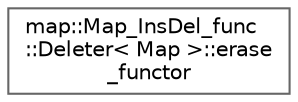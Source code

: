 digraph "类继承关系图"
{
 // LATEX_PDF_SIZE
  bgcolor="transparent";
  edge [fontname=Helvetica,fontsize=10,labelfontname=Helvetica,labelfontsize=10];
  node [fontname=Helvetica,fontsize=10,shape=box,height=0.2,width=0.4];
  rankdir="LR";
  Node0 [id="Node000000",label="map::Map_InsDel_func\l::Deleter\< Map \>::erase\l_functor",height=0.2,width=0.4,color="grey40", fillcolor="white", style="filled",URL="$structmap_1_1_map___ins_del__func_1_1_deleter_1_1erase__functor.html",tooltip=" "];
}
